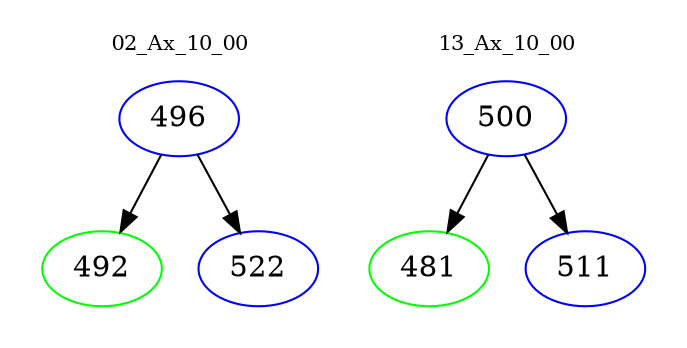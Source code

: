 digraph{
subgraph cluster_0 {
color = white
label = "02_Ax_10_00";
fontsize=10;
T0_496 [label="496", color="blue"]
T0_496 -> T0_492 [color="black"]
T0_492 [label="492", color="green"]
T0_496 -> T0_522 [color="black"]
T0_522 [label="522", color="blue"]
}
subgraph cluster_1 {
color = white
label = "13_Ax_10_00";
fontsize=10;
T1_500 [label="500", color="blue"]
T1_500 -> T1_481 [color="black"]
T1_481 [label="481", color="green"]
T1_500 -> T1_511 [color="black"]
T1_511 [label="511", color="blue"]
}
}
